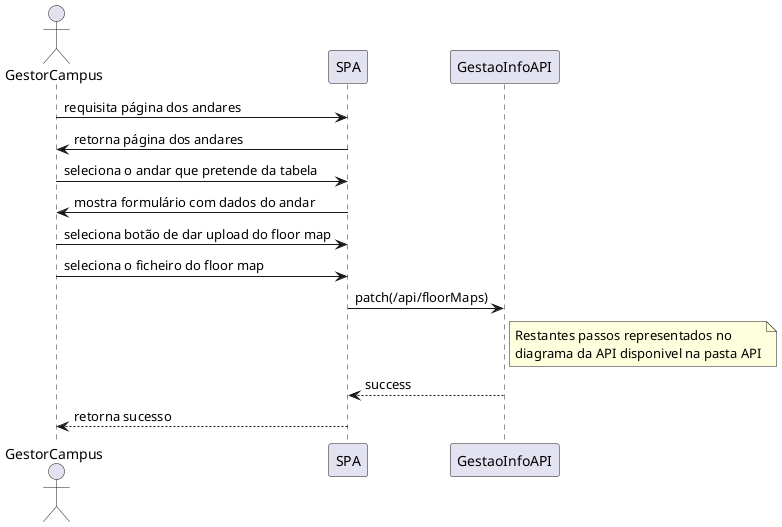 @startuml

actor GestorCampus as User

participant SPA
participant "GestaoInfoAPI" as API

User -> SPA: requisita página dos andares
SPA -> User: retorna página dos andares

User -> SPA: seleciona o andar que pretende da tabela
SPA -> User: mostra formulário com dados do andar

User -> SPA: seleciona botão de dar upload do floor map
User -> SPA: seleciona o ficheiro do floor map

SPA -> API: patch(/api/floorMaps)

note right of API 
    Restantes passos representados no 
    diagrama da API disponivel na pasta API
end note

API --> SPA: success
SPA --> User: retorna sucesso

@enduml